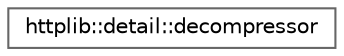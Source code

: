 digraph "Graphical Class Hierarchy"
{
 // LATEX_PDF_SIZE
  bgcolor="transparent";
  edge [fontname=Helvetica,fontsize=10,labelfontname=Helvetica,labelfontsize=10];
  node [fontname=Helvetica,fontsize=10,shape=box,height=0.2,width=0.4];
  rankdir="LR";
  Node0 [id="Node000000",label="httplib::detail::decompressor",height=0.2,width=0.4,color="grey40", fillcolor="white", style="filled",URL="$classhttplib_1_1detail_1_1decompressor.html",tooltip=" "];
}
